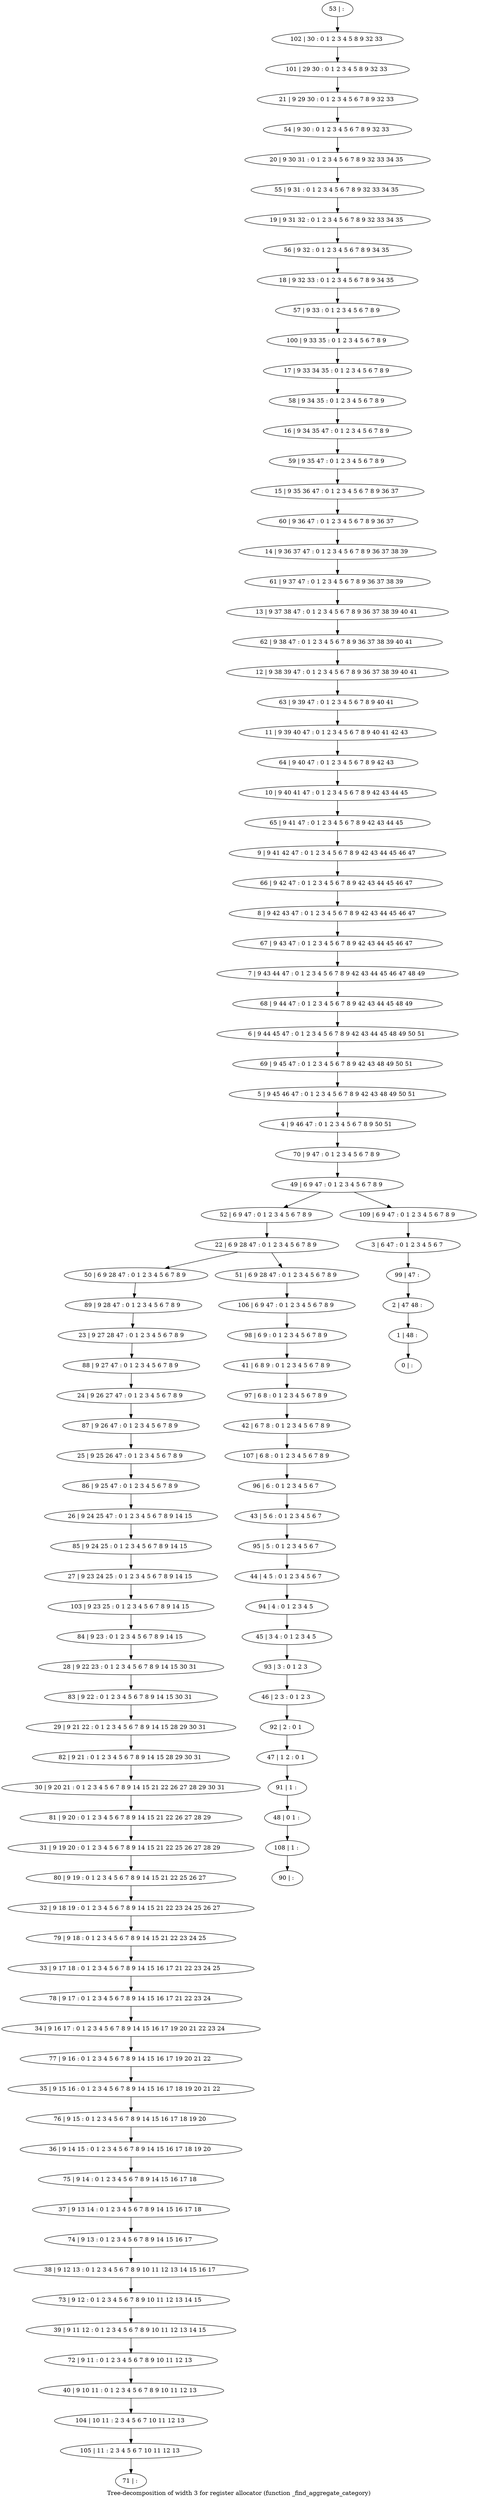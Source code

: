 digraph G {
graph [label="Tree-decomposition of width 3 for register allocator (function _find_aggregate_category)"]
0[label="0 | : "];
1[label="1 | 48 : "];
2[label="2 | 47 48 : "];
3[label="3 | 6 47 : 0 1 2 3 4 5 6 7 "];
4[label="4 | 9 46 47 : 0 1 2 3 4 5 6 7 8 9 50 51 "];
5[label="5 | 9 45 46 47 : 0 1 2 3 4 5 6 7 8 9 42 43 48 49 50 51 "];
6[label="6 | 9 44 45 47 : 0 1 2 3 4 5 6 7 8 9 42 43 44 45 48 49 50 51 "];
7[label="7 | 9 43 44 47 : 0 1 2 3 4 5 6 7 8 9 42 43 44 45 46 47 48 49 "];
8[label="8 | 9 42 43 47 : 0 1 2 3 4 5 6 7 8 9 42 43 44 45 46 47 "];
9[label="9 | 9 41 42 47 : 0 1 2 3 4 5 6 7 8 9 42 43 44 45 46 47 "];
10[label="10 | 9 40 41 47 : 0 1 2 3 4 5 6 7 8 9 42 43 44 45 "];
11[label="11 | 9 39 40 47 : 0 1 2 3 4 5 6 7 8 9 40 41 42 43 "];
12[label="12 | 9 38 39 47 : 0 1 2 3 4 5 6 7 8 9 36 37 38 39 40 41 "];
13[label="13 | 9 37 38 47 : 0 1 2 3 4 5 6 7 8 9 36 37 38 39 40 41 "];
14[label="14 | 9 36 37 47 : 0 1 2 3 4 5 6 7 8 9 36 37 38 39 "];
15[label="15 | 9 35 36 47 : 0 1 2 3 4 5 6 7 8 9 36 37 "];
16[label="16 | 9 34 35 47 : 0 1 2 3 4 5 6 7 8 9 "];
17[label="17 | 9 33 34 35 : 0 1 2 3 4 5 6 7 8 9 "];
18[label="18 | 9 32 33 : 0 1 2 3 4 5 6 7 8 9 34 35 "];
19[label="19 | 9 31 32 : 0 1 2 3 4 5 6 7 8 9 32 33 34 35 "];
20[label="20 | 9 30 31 : 0 1 2 3 4 5 6 7 8 9 32 33 34 35 "];
21[label="21 | 9 29 30 : 0 1 2 3 4 5 6 7 8 9 32 33 "];
22[label="22 | 6 9 28 47 : 0 1 2 3 4 5 6 7 8 9 "];
23[label="23 | 9 27 28 47 : 0 1 2 3 4 5 6 7 8 9 "];
24[label="24 | 9 26 27 47 : 0 1 2 3 4 5 6 7 8 9 "];
25[label="25 | 9 25 26 47 : 0 1 2 3 4 5 6 7 8 9 "];
26[label="26 | 9 24 25 47 : 0 1 2 3 4 5 6 7 8 9 14 15 "];
27[label="27 | 9 23 24 25 : 0 1 2 3 4 5 6 7 8 9 14 15 "];
28[label="28 | 9 22 23 : 0 1 2 3 4 5 6 7 8 9 14 15 30 31 "];
29[label="29 | 9 21 22 : 0 1 2 3 4 5 6 7 8 9 14 15 28 29 30 31 "];
30[label="30 | 9 20 21 : 0 1 2 3 4 5 6 7 8 9 14 15 21 22 26 27 28 29 30 31 "];
31[label="31 | 9 19 20 : 0 1 2 3 4 5 6 7 8 9 14 15 21 22 25 26 27 28 29 "];
32[label="32 | 9 18 19 : 0 1 2 3 4 5 6 7 8 9 14 15 21 22 23 24 25 26 27 "];
33[label="33 | 9 17 18 : 0 1 2 3 4 5 6 7 8 9 14 15 16 17 21 22 23 24 25 "];
34[label="34 | 9 16 17 : 0 1 2 3 4 5 6 7 8 9 14 15 16 17 19 20 21 22 23 24 "];
35[label="35 | 9 15 16 : 0 1 2 3 4 5 6 7 8 9 14 15 16 17 18 19 20 21 22 "];
36[label="36 | 9 14 15 : 0 1 2 3 4 5 6 7 8 9 14 15 16 17 18 19 20 "];
37[label="37 | 9 13 14 : 0 1 2 3 4 5 6 7 8 9 14 15 16 17 18 "];
38[label="38 | 9 12 13 : 0 1 2 3 4 5 6 7 8 9 10 11 12 13 14 15 16 17 "];
39[label="39 | 9 11 12 : 0 1 2 3 4 5 6 7 8 9 10 11 12 13 14 15 "];
40[label="40 | 9 10 11 : 0 1 2 3 4 5 6 7 8 9 10 11 12 13 "];
41[label="41 | 6 8 9 : 0 1 2 3 4 5 6 7 8 9 "];
42[label="42 | 6 7 8 : 0 1 2 3 4 5 6 7 8 9 "];
43[label="43 | 5 6 : 0 1 2 3 4 5 6 7 "];
44[label="44 | 4 5 : 0 1 2 3 4 5 6 7 "];
45[label="45 | 3 4 : 0 1 2 3 4 5 "];
46[label="46 | 2 3 : 0 1 2 3 "];
47[label="47 | 1 2 : 0 1 "];
48[label="48 | 0 1 : "];
49[label="49 | 6 9 47 : 0 1 2 3 4 5 6 7 8 9 "];
50[label="50 | 6 9 28 47 : 0 1 2 3 4 5 6 7 8 9 "];
51[label="51 | 6 9 28 47 : 0 1 2 3 4 5 6 7 8 9 "];
52[label="52 | 6 9 47 : 0 1 2 3 4 5 6 7 8 9 "];
53[label="53 | : "];
54[label="54 | 9 30 : 0 1 2 3 4 5 6 7 8 9 32 33 "];
55[label="55 | 9 31 : 0 1 2 3 4 5 6 7 8 9 32 33 34 35 "];
56[label="56 | 9 32 : 0 1 2 3 4 5 6 7 8 9 34 35 "];
57[label="57 | 9 33 : 0 1 2 3 4 5 6 7 8 9 "];
58[label="58 | 9 34 35 : 0 1 2 3 4 5 6 7 8 9 "];
59[label="59 | 9 35 47 : 0 1 2 3 4 5 6 7 8 9 "];
60[label="60 | 9 36 47 : 0 1 2 3 4 5 6 7 8 9 36 37 "];
61[label="61 | 9 37 47 : 0 1 2 3 4 5 6 7 8 9 36 37 38 39 "];
62[label="62 | 9 38 47 : 0 1 2 3 4 5 6 7 8 9 36 37 38 39 40 41 "];
63[label="63 | 9 39 47 : 0 1 2 3 4 5 6 7 8 9 40 41 "];
64[label="64 | 9 40 47 : 0 1 2 3 4 5 6 7 8 9 42 43 "];
65[label="65 | 9 41 47 : 0 1 2 3 4 5 6 7 8 9 42 43 44 45 "];
66[label="66 | 9 42 47 : 0 1 2 3 4 5 6 7 8 9 42 43 44 45 46 47 "];
67[label="67 | 9 43 47 : 0 1 2 3 4 5 6 7 8 9 42 43 44 45 46 47 "];
68[label="68 | 9 44 47 : 0 1 2 3 4 5 6 7 8 9 42 43 44 45 48 49 "];
69[label="69 | 9 45 47 : 0 1 2 3 4 5 6 7 8 9 42 43 48 49 50 51 "];
70[label="70 | 9 47 : 0 1 2 3 4 5 6 7 8 9 "];
71[label="71 | : "];
72[label="72 | 9 11 : 0 1 2 3 4 5 6 7 8 9 10 11 12 13 "];
73[label="73 | 9 12 : 0 1 2 3 4 5 6 7 8 9 10 11 12 13 14 15 "];
74[label="74 | 9 13 : 0 1 2 3 4 5 6 7 8 9 14 15 16 17 "];
75[label="75 | 9 14 : 0 1 2 3 4 5 6 7 8 9 14 15 16 17 18 "];
76[label="76 | 9 15 : 0 1 2 3 4 5 6 7 8 9 14 15 16 17 18 19 20 "];
77[label="77 | 9 16 : 0 1 2 3 4 5 6 7 8 9 14 15 16 17 19 20 21 22 "];
78[label="78 | 9 17 : 0 1 2 3 4 5 6 7 8 9 14 15 16 17 21 22 23 24 "];
79[label="79 | 9 18 : 0 1 2 3 4 5 6 7 8 9 14 15 21 22 23 24 25 "];
80[label="80 | 9 19 : 0 1 2 3 4 5 6 7 8 9 14 15 21 22 25 26 27 "];
81[label="81 | 9 20 : 0 1 2 3 4 5 6 7 8 9 14 15 21 22 26 27 28 29 "];
82[label="82 | 9 21 : 0 1 2 3 4 5 6 7 8 9 14 15 28 29 30 31 "];
83[label="83 | 9 22 : 0 1 2 3 4 5 6 7 8 9 14 15 30 31 "];
84[label="84 | 9 23 : 0 1 2 3 4 5 6 7 8 9 14 15 "];
85[label="85 | 9 24 25 : 0 1 2 3 4 5 6 7 8 9 14 15 "];
86[label="86 | 9 25 47 : 0 1 2 3 4 5 6 7 8 9 "];
87[label="87 | 9 26 47 : 0 1 2 3 4 5 6 7 8 9 "];
88[label="88 | 9 27 47 : 0 1 2 3 4 5 6 7 8 9 "];
89[label="89 | 9 28 47 : 0 1 2 3 4 5 6 7 8 9 "];
90[label="90 | : "];
91[label="91 | 1 : "];
92[label="92 | 2 : 0 1 "];
93[label="93 | 3 : 0 1 2 3 "];
94[label="94 | 4 : 0 1 2 3 4 5 "];
95[label="95 | 5 : 0 1 2 3 4 5 6 7 "];
96[label="96 | 6 : 0 1 2 3 4 5 6 7 "];
97[label="97 | 6 8 : 0 1 2 3 4 5 6 7 8 9 "];
98[label="98 | 6 9 : 0 1 2 3 4 5 6 7 8 9 "];
99[label="99 | 47 : "];
100[label="100 | 9 33 35 : 0 1 2 3 4 5 6 7 8 9 "];
101[label="101 | 29 30 : 0 1 2 3 4 5 8 9 32 33 "];
102[label="102 | 30 : 0 1 2 3 4 5 8 9 32 33 "];
103[label="103 | 9 23 25 : 0 1 2 3 4 5 6 7 8 9 14 15 "];
104[label="104 | 10 11 : 2 3 4 5 6 7 10 11 12 13 "];
105[label="105 | 11 : 2 3 4 5 6 7 10 11 12 13 "];
106[label="106 | 6 9 47 : 0 1 2 3 4 5 6 7 8 9 "];
107[label="107 | 6 8 : 0 1 2 3 4 5 6 7 8 9 "];
108[label="108 | 1 : "];
109[label="109 | 6 9 47 : 0 1 2 3 4 5 6 7 8 9 "];
22->50 ;
22->51 ;
52->22 ;
72->40 ;
39->72 ;
73->39 ;
38->73 ;
74->38 ;
37->74 ;
75->37 ;
36->75 ;
76->36 ;
35->76 ;
77->35 ;
34->77 ;
78->34 ;
33->78 ;
79->33 ;
32->79 ;
80->32 ;
31->80 ;
81->31 ;
30->81 ;
82->30 ;
29->82 ;
83->29 ;
28->83 ;
84->28 ;
85->27 ;
26->85 ;
86->26 ;
25->86 ;
87->25 ;
24->87 ;
88->24 ;
23->88 ;
89->23 ;
50->89 ;
91->48 ;
47->91 ;
92->47 ;
46->92 ;
93->46 ;
45->93 ;
94->45 ;
44->94 ;
95->44 ;
43->95 ;
96->43 ;
97->42 ;
41->97 ;
98->41 ;
103->84 ;
27->103 ;
40->104 ;
105->71 ;
104->105 ;
106->98 ;
51->106 ;
107->96 ;
42->107 ;
108->90 ;
48->108 ;
53->102 ;
102->101 ;
101->21 ;
21->54 ;
54->20 ;
20->55 ;
55->19 ;
19->56 ;
56->18 ;
18->57 ;
57->100 ;
100->17 ;
17->58 ;
58->16 ;
16->59 ;
59->15 ;
15->60 ;
60->14 ;
14->61 ;
61->13 ;
13->62 ;
62->12 ;
12->63 ;
63->11 ;
11->64 ;
64->10 ;
10->65 ;
65->9 ;
9->66 ;
66->8 ;
8->67 ;
67->7 ;
7->68 ;
68->6 ;
6->69 ;
69->5 ;
5->4 ;
4->70 ;
70->49 ;
3->99 ;
99->2 ;
2->1 ;
1->0 ;
109->3 ;
49->52 ;
49->109 ;
}
